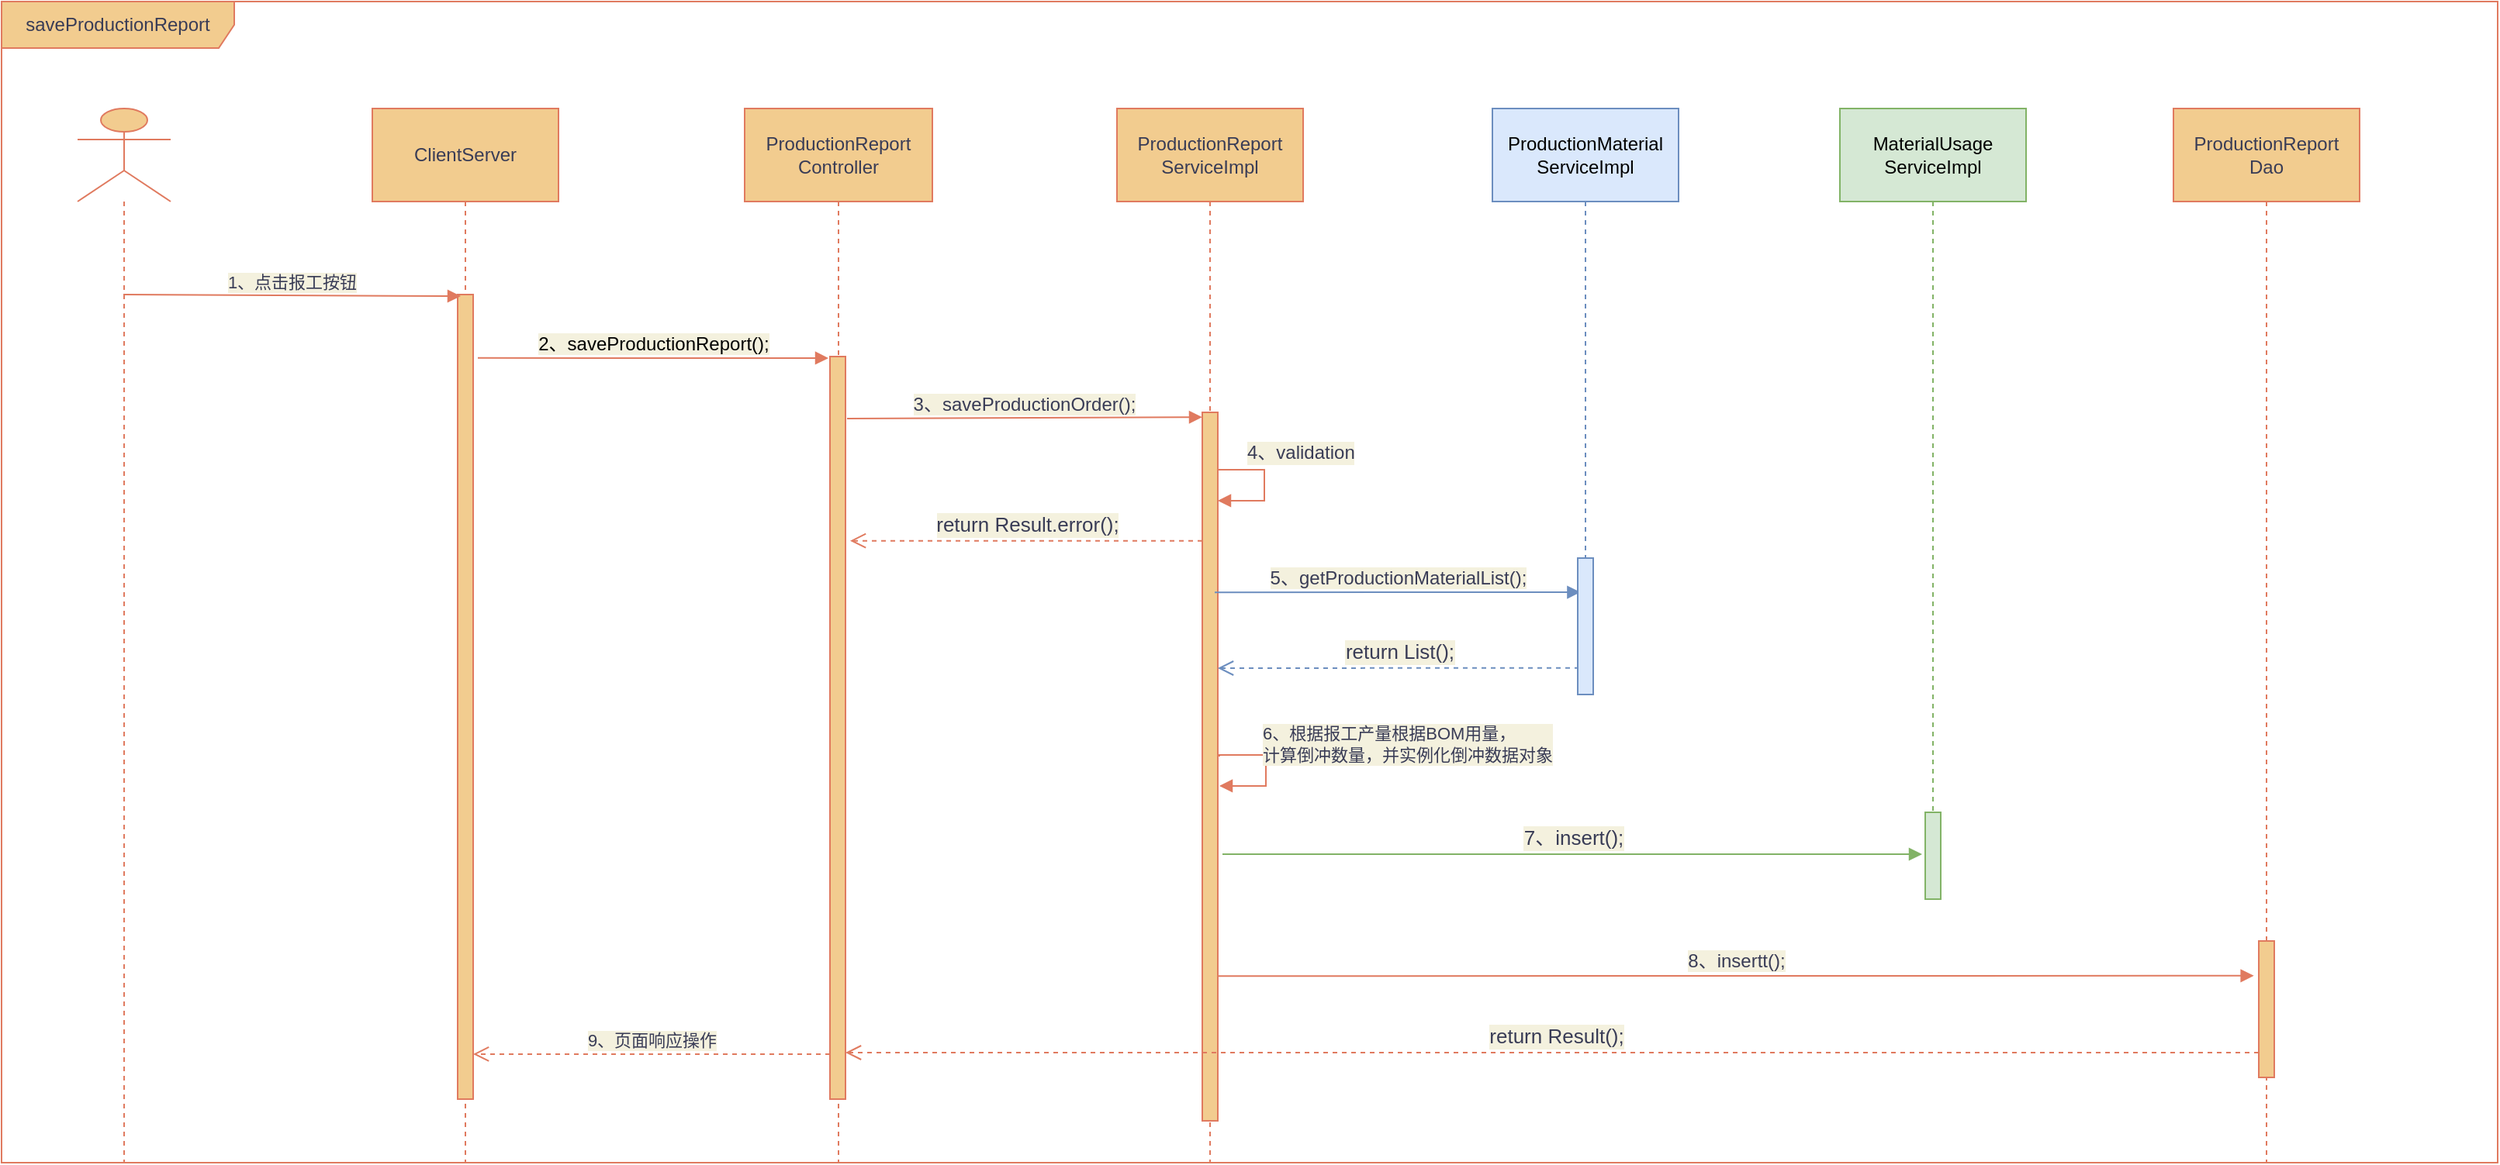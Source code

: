 <mxfile version="23.1.1" type="github" pages="3">
  <diagram name="报工" id="zWo01hbF4b2UpFMgGe-W">
    <mxGraphModel dx="1434" dy="772" grid="0" gridSize="10" guides="1" tooltips="1" connect="1" arrows="1" fold="1" page="1" pageScale="1" pageWidth="2336" pageHeight="1654" math="0" shadow="0">
      <root>
        <mxCell id="0" />
        <mxCell id="1" parent="0" />
        <mxCell id="HvC52o_Bk-lvO4FOrLRo-1" value="saveProductionReport" style="shape=umlFrame;whiteSpace=wrap;html=1;width=150;height=30;fillColor=#F2CC8F;strokeColor=#E07A5F;fontColor=#393C56;" parent="1" vertex="1">
          <mxGeometry x="160" y="131" width="1609" height="749" as="geometry" />
        </mxCell>
        <mxCell id="HvC52o_Bk-lvO4FOrLRo-2" value="" style="shape=umlLifeline;participant=umlActor;perimeter=lifelinePerimeter;whiteSpace=wrap;html=1;container=1;collapsible=0;recursiveResize=0;verticalAlign=top;spacingTop=36;outlineConnect=0;size=60;fillColor=#F2CC8F;strokeColor=#E07A5F;fontColor=#393C56;" parent="1" vertex="1">
          <mxGeometry x="209" y="200" width="60" height="680" as="geometry" />
        </mxCell>
        <mxCell id="HvC52o_Bk-lvO4FOrLRo-3" value="ClientServer" style="shape=umlLifeline;perimeter=lifelinePerimeter;whiteSpace=wrap;html=1;container=1;collapsible=0;recursiveResize=0;outlineConnect=0;size=60;fillColor=#F2CC8F;strokeColor=#E07A5F;fontColor=#393C56;" parent="1" vertex="1">
          <mxGeometry x="399" y="200" width="120" height="680" as="geometry" />
        </mxCell>
        <mxCell id="HvC52o_Bk-lvO4FOrLRo-4" value="" style="html=1;points=[];perimeter=orthogonalPerimeter;fillColor=#F2CC8F;strokeColor=#E07A5F;fontColor=#393C56;" parent="HvC52o_Bk-lvO4FOrLRo-3" vertex="1">
          <mxGeometry x="55" y="120" width="10" height="519" as="geometry" />
        </mxCell>
        <mxCell id="HvC52o_Bk-lvO4FOrLRo-5" value="ProductionReport&lt;br&gt;ServiceImpl" style="shape=umlLifeline;perimeter=lifelinePerimeter;whiteSpace=wrap;html=1;container=1;collapsible=0;recursiveResize=0;outlineConnect=0;size=60;fillColor=#F2CC8F;strokeColor=#E07A5F;fontColor=#393C56;" parent="1" vertex="1">
          <mxGeometry x="879" y="200" width="120" height="680" as="geometry" />
        </mxCell>
        <mxCell id="HvC52o_Bk-lvO4FOrLRo-6" value="" style="html=1;points=[];perimeter=orthogonalPerimeter;fillColor=#F2CC8F;strokeColor=#E07A5F;fontColor=#393C56;" parent="HvC52o_Bk-lvO4FOrLRo-5" vertex="1">
          <mxGeometry x="55" y="196" width="10" height="457" as="geometry" />
        </mxCell>
        <mxCell id="HvC52o_Bk-lvO4FOrLRo-7" value="&lt;font style=&quot;font-size: 12px;&quot;&gt;4、validation&lt;/font&gt;" style="edgeStyle=orthogonalEdgeStyle;html=1;align=left;spacingLeft=2;endArrow=block;rounded=0;entryX=1;entryY=0.111;entryDx=0;entryDy=0;entryPerimeter=0;labelBackgroundColor=#F4F1DE;strokeColor=#E07A5F;fontColor=#393C56;" parent="HvC52o_Bk-lvO4FOrLRo-5" edge="1">
          <mxGeometry x="-0.62" y="11" relative="1" as="geometry">
            <mxPoint x="65" y="234" as="sourcePoint" />
            <Array as="points">
              <mxPoint x="65" y="233" />
              <mxPoint x="95" y="233" />
              <mxPoint x="95" y="253" />
            </Array>
            <mxPoint x="65" y="252.96" as="targetPoint" />
            <mxPoint as="offset" />
          </mxGeometry>
        </mxCell>
        <mxCell id="HvC52o_Bk-lvO4FOrLRo-8" value="ProductionReport&lt;br&gt;Controller" style="shape=umlLifeline;perimeter=lifelinePerimeter;whiteSpace=wrap;html=1;container=1;collapsible=0;recursiveResize=0;outlineConnect=0;size=60;fillColor=#F2CC8F;strokeColor=#E07A5F;fontColor=#393C56;" parent="1" vertex="1">
          <mxGeometry x="639" y="200" width="121" height="680" as="geometry" />
        </mxCell>
        <mxCell id="HvC52o_Bk-lvO4FOrLRo-9" value="" style="html=1;points=[];perimeter=orthogonalPerimeter;fillColor=#F2CC8F;strokeColor=#E07A5F;fontColor=#393C56;" parent="HvC52o_Bk-lvO4FOrLRo-8" vertex="1">
          <mxGeometry x="55" y="160" width="10" height="479" as="geometry" />
        </mxCell>
        <mxCell id="HvC52o_Bk-lvO4FOrLRo-10" value="1、点击报工按钮" style="html=1;verticalAlign=bottom;endArrow=block;rounded=0;entryX=0.2;entryY=0.002;entryDx=0;entryDy=0;entryPerimeter=0;labelBackgroundColor=#F4F1DE;strokeColor=#E07A5F;fontColor=#393C56;" parent="1" edge="1">
          <mxGeometry width="80" relative="1" as="geometry">
            <mxPoint x="238.5" y="320" as="sourcePoint" />
            <mxPoint x="456" y="321.038" as="targetPoint" />
            <Array as="points" />
          </mxGeometry>
        </mxCell>
        <mxCell id="HvC52o_Bk-lvO4FOrLRo-11" value="&lt;span style=&quot;color: rgb(0, 0, 0); font-family: Helvetica; font-style: normal; font-variant-ligatures: normal; font-variant-caps: normal; font-weight: 400; letter-spacing: normal; orphans: 2; text-align: left; text-indent: 0px; text-transform: none; widows: 2; word-spacing: 0px; -webkit-text-stroke-width: 0px; text-decoration-thickness: initial; text-decoration-style: initial; text-decoration-color: initial; float: none; background-color: rgb(244, 241, 222); display: inline !important;&quot;&gt;&lt;font style=&quot;font-size: 12px;&quot;&gt;2、saveProductionReport();&lt;/font&gt;&lt;/span&gt;" style="html=1;verticalAlign=bottom;endArrow=block;entryX=0;entryY=0;rounded=0;exitX=1.4;exitY=0.154;exitDx=0;exitDy=0;exitPerimeter=0;labelBackgroundColor=#F4F1DE;strokeColor=#E07A5F;fontColor=#393C56;" parent="1" edge="1">
          <mxGeometry relative="1" as="geometry">
            <mxPoint x="467" y="360.926" as="sourcePoint" />
            <mxPoint x="693" y="361.0" as="targetPoint" />
          </mxGeometry>
        </mxCell>
        <mxCell id="HvC52o_Bk-lvO4FOrLRo-12" value="&lt;font style=&quot;font-size: 13px;&quot;&gt;return Result.error();&lt;/font&gt;" style="html=1;verticalAlign=bottom;endArrow=open;dashed=1;endSize=8;rounded=0;entryX=1.3;entryY=0.47;entryDx=0;entryDy=0;entryPerimeter=0;labelBackgroundColor=#F4F1DE;strokeColor=#E07A5F;fontColor=#393C56;" parent="1" edge="1">
          <mxGeometry x="-0.004" relative="1" as="geometry">
            <mxPoint x="707" y="478.86" as="targetPoint" />
            <mxPoint x="934" y="478.86" as="sourcePoint" />
            <mxPoint as="offset" />
          </mxGeometry>
        </mxCell>
        <mxCell id="HvC52o_Bk-lvO4FOrLRo-13" value="&lt;font style=&quot;font-size: 12px;&quot;&gt;3、saveProductionOrder();&lt;/font&gt;" style="html=1;verticalAlign=bottom;endArrow=block;rounded=0;entryX=0;entryY=0.013;entryDx=0;entryDy=0;entryPerimeter=0;exitX=1.1;exitY=0.293;exitDx=0;exitDy=0;exitPerimeter=0;labelBackgroundColor=#F4F1DE;strokeColor=#E07A5F;fontColor=#393C56;" parent="1" edge="1">
          <mxGeometry width="80" relative="1" as="geometry">
            <mxPoint x="705" y="400.034" as="sourcePoint" />
            <mxPoint x="934" y="399.093" as="targetPoint" />
          </mxGeometry>
        </mxCell>
        <mxCell id="HvC52o_Bk-lvO4FOrLRo-14" value="ProductionReport&lt;br&gt;Dao" style="shape=umlLifeline;perimeter=lifelinePerimeter;whiteSpace=wrap;html=1;container=1;collapsible=0;recursiveResize=0;outlineConnect=0;size=60;fillColor=#F2CC8F;strokeColor=#E07A5F;fontColor=#393C56;" parent="1" vertex="1">
          <mxGeometry x="1560" y="200" width="120" height="680" as="geometry" />
        </mxCell>
        <mxCell id="HvC52o_Bk-lvO4FOrLRo-15" value="" style="html=1;points=[];perimeter=orthogonalPerimeter;fillColor=#F2CC8F;strokeColor=#E07A5F;fontColor=#393C56;" parent="HvC52o_Bk-lvO4FOrLRo-14" vertex="1">
          <mxGeometry x="55" y="537" width="10" height="88" as="geometry" />
        </mxCell>
        <mxCell id="HvC52o_Bk-lvO4FOrLRo-31" value="&lt;font style=&quot;font-size: 13px;&quot;&gt;return Result();&lt;/font&gt;" style="html=1;verticalAlign=bottom;endArrow=open;dashed=1;endSize=8;rounded=0;labelBackgroundColor=#F4F1DE;strokeColor=#E07A5F;fontColor=#393C56;" parent="HvC52o_Bk-lvO4FOrLRo-14" target="HvC52o_Bk-lvO4FOrLRo-9" edge="1">
          <mxGeometry x="-0.004" relative="1" as="geometry">
            <mxPoint x="-172" y="609.0" as="targetPoint" />
            <mxPoint x="55" y="609.0" as="sourcePoint" />
            <mxPoint as="offset" />
          </mxGeometry>
        </mxCell>
        <mxCell id="HvC52o_Bk-lvO4FOrLRo-18" value="9、页面响应操作" style="html=1;verticalAlign=bottom;endArrow=open;dashed=1;endSize=8;rounded=0;exitX=0;exitY=0.979;exitDx=0;exitDy=0;exitPerimeter=0;labelBackgroundColor=#F4F1DE;strokeColor=#E07A5F;fontColor=#393C56;" parent="1" edge="1">
          <mxGeometry relative="1" as="geometry">
            <mxPoint x="694" y="809.97" as="sourcePoint" />
            <mxPoint x="464" y="809.97" as="targetPoint" />
          </mxGeometry>
        </mxCell>
        <mxCell id="HvC52o_Bk-lvO4FOrLRo-19" value="ProductionMaterial&lt;br&gt;ServiceImpl" style="shape=umlLifeline;perimeter=lifelinePerimeter;whiteSpace=wrap;html=1;container=1;collapsible=0;recursiveResize=0;outlineConnect=0;size=60;fillColor=#dae8fc;strokeColor=#6c8ebf;" parent="1" vertex="1">
          <mxGeometry x="1121" y="200" width="120" height="370" as="geometry" />
        </mxCell>
        <mxCell id="HvC52o_Bk-lvO4FOrLRo-21" value="&lt;font style=&quot;font-size: 12px;&quot;&gt;5、getProductionMaterialList();&lt;/font&gt;" style="html=1;verticalAlign=bottom;endArrow=block;rounded=0;entryX=0.171;entryY=0.25;entryDx=0;entryDy=0;entryPerimeter=0;exitX=0.6;exitY=0.481;exitDx=0;exitDy=0;exitPerimeter=0;labelBackgroundColor=#F4F1DE;strokeColor=#6c8ebf;fontColor=#393C56;fillColor=#dae8fc;" parent="1" target="HvC52o_Bk-lvO4FOrLRo-28" edge="1">
          <mxGeometry width="80" relative="1" as="geometry">
            <mxPoint x="942" y="512.098" as="sourcePoint" />
            <mxPoint x="1181" y="512.003" as="targetPoint" />
          </mxGeometry>
        </mxCell>
        <mxCell id="HvC52o_Bk-lvO4FOrLRo-22" value="&lt;font style=&quot;font-size: 13px;&quot;&gt;return List();&lt;/font&gt;" style="html=1;verticalAlign=bottom;endArrow=open;dashed=1;endSize=8;rounded=0;labelBackgroundColor=#F4F1DE;strokeColor=#6c8ebf;fontColor=#393C56;fillColor=#dae8fc;exitX=0.1;exitY=0.805;exitDx=0;exitDy=0;exitPerimeter=0;" parent="1" source="HvC52o_Bk-lvO4FOrLRo-28" edge="1">
          <mxGeometry x="-0.004" relative="1" as="geometry">
            <mxPoint x="944" y="561" as="targetPoint" />
            <mxPoint x="1180" y="560.0" as="sourcePoint" />
            <mxPoint as="offset" />
          </mxGeometry>
        </mxCell>
        <mxCell id="HvC52o_Bk-lvO4FOrLRo-25" value="6、根据报工产量根据BOM用量，&lt;br&gt;计算倒冲数量，并实例化倒冲数据对象" style="edgeStyle=orthogonalEdgeStyle;html=1;align=left;spacingLeft=2;endArrow=block;rounded=0;entryX=1;entryY=0.111;entryDx=0;entryDy=0;entryPerimeter=0;labelBackgroundColor=#F4F1DE;strokeColor=#E07A5F;fontColor=#393C56;" parent="1" edge="1">
          <mxGeometry x="-0.383" y="7" relative="1" as="geometry">
            <mxPoint x="945" y="618" as="sourcePoint" />
            <Array as="points">
              <mxPoint x="945" y="617" />
              <mxPoint x="975" y="617" />
              <mxPoint x="975" y="637" />
            </Array>
            <mxPoint x="945" y="636.96" as="targetPoint" />
            <mxPoint as="offset" />
          </mxGeometry>
        </mxCell>
        <mxCell id="HvC52o_Bk-lvO4FOrLRo-26" value="MaterialUsage&lt;br&gt;ServiceImpl" style="shape=umlLifeline;perimeter=lifelinePerimeter;whiteSpace=wrap;html=1;container=1;collapsible=0;recursiveResize=0;outlineConnect=0;size=60;fillColor=#d5e8d4;strokeColor=#82b366;" parent="1" vertex="1">
          <mxGeometry x="1345" y="200" width="120" height="508" as="geometry" />
        </mxCell>
        <mxCell id="HvC52o_Bk-lvO4FOrLRo-29" value="" style="html=1;points=[];perimeter=orthogonalPerimeter;fillColor=#d5e8d4;strokeColor=#82b366;" parent="HvC52o_Bk-lvO4FOrLRo-26" vertex="1">
          <mxGeometry x="55" y="454" width="10" height="56" as="geometry" />
        </mxCell>
        <mxCell id="HvC52o_Bk-lvO4FOrLRo-27" value="&lt;font style=&quot;font-size: 13px;&quot;&gt;7、insert();&lt;/font&gt;" style="html=1;verticalAlign=bottom;endArrow=block;rounded=0;labelBackgroundColor=#F4F1DE;strokeColor=#82b366;fontColor=#393C56;fillColor=#d5e8d4;" parent="1" edge="1">
          <mxGeometry x="0.001" width="80" relative="1" as="geometry">
            <mxPoint x="947" y="681" as="sourcePoint" />
            <mxPoint x="1398" y="681" as="targetPoint" />
            <mxPoint as="offset" />
          </mxGeometry>
        </mxCell>
        <mxCell id="HvC52o_Bk-lvO4FOrLRo-28" value="" style="html=1;points=[];perimeter=orthogonalPerimeter;fillColor=#dae8fc;strokeColor=#6c8ebf;" parent="1" vertex="1">
          <mxGeometry x="1176" y="490" width="10" height="88" as="geometry" />
        </mxCell>
        <mxCell id="HvC52o_Bk-lvO4FOrLRo-30" value="&lt;font style=&quot;font-size: 12px;&quot;&gt;8、insertt();&lt;/font&gt;" style="html=1;verticalAlign=bottom;endArrow=block;rounded=0;entryX=-0.318;entryY=0.277;entryDx=0;entryDy=0;entryPerimeter=0;exitX=0.959;exitY=0.8;exitDx=0;exitDy=0;exitPerimeter=0;labelBackgroundColor=#F4F1DE;strokeColor=#E07A5F;fontColor=#393C56;" parent="1" edge="1">
          <mxGeometry width="80" relative="1" as="geometry">
            <mxPoint x="943.59" y="759.6" as="sourcePoint" />
            <mxPoint x="1611.82" y="759.376" as="targetPoint" />
          </mxGeometry>
        </mxCell>
      </root>
    </mxGraphModel>
  </diagram>
  <diagram id="rwTTvEv679dInaB4qkXv" name="线边仓入库">
    <mxGraphModel dx="1434" dy="772" grid="0" gridSize="10" guides="1" tooltips="1" connect="1" arrows="1" fold="1" page="1" pageScale="1" pageWidth="2336" pageHeight="1654" math="0" shadow="0">
      <root>
        <mxCell id="0" />
        <mxCell id="1" parent="0" />
        <mxCell id="g37fZ350pJpTM_yHfSLt-18" value="mterialUsageCreate" style="shape=umlFrame;whiteSpace=wrap;html=1;width=150;height=30;fillColor=#F2CC8F;strokeColor=#E07A5F;fontColor=#393C56;" vertex="1" parent="1">
          <mxGeometry x="160" y="160" width="1360" height="720" as="geometry" />
        </mxCell>
        <mxCell id="g37fZ350pJpTM_yHfSLt-1" value="" style="shape=umlLifeline;participant=umlActor;perimeter=lifelinePerimeter;whiteSpace=wrap;html=1;container=1;collapsible=0;recursiveResize=0;verticalAlign=top;spacingTop=36;outlineConnect=0;size=60;fillColor=#F2CC8F;strokeColor=#E07A5F;fontColor=#393C56;" vertex="1" parent="1">
          <mxGeometry x="209" y="200" width="60" height="680" as="geometry" />
        </mxCell>
        <mxCell id="g37fZ350pJpTM_yHfSLt-2" value="ClientServer" style="shape=umlLifeline;perimeter=lifelinePerimeter;whiteSpace=wrap;html=1;container=1;collapsible=0;recursiveResize=0;outlineConnect=0;size=60;fillColor=#F2CC8F;strokeColor=#E07A5F;fontColor=#393C56;" vertex="1" parent="1">
          <mxGeometry x="399" y="200" width="120" height="680" as="geometry" />
        </mxCell>
        <mxCell id="g37fZ350pJpTM_yHfSLt-3" value="" style="html=1;points=[];perimeter=orthogonalPerimeter;fillColor=#F2CC8F;strokeColor=#E07A5F;fontColor=#393C56;" vertex="1" parent="g37fZ350pJpTM_yHfSLt-2">
          <mxGeometry x="55" y="120" width="10" height="519" as="geometry" />
        </mxCell>
        <mxCell id="g37fZ350pJpTM_yHfSLt-4" value="MterialUsage&lt;br&gt;ServiceImpl" style="shape=umlLifeline;perimeter=lifelinePerimeter;whiteSpace=wrap;html=1;container=1;collapsible=0;recursiveResize=0;outlineConnect=0;size=60;fillColor=#F2CC8F;strokeColor=#E07A5F;fontColor=#393C56;" vertex="1" parent="1">
          <mxGeometry x="879" y="200" width="120" height="680" as="geometry" />
        </mxCell>
        <mxCell id="g37fZ350pJpTM_yHfSLt-5" value="" style="html=1;points=[];perimeter=orthogonalPerimeter;fillColor=#F2CC8F;strokeColor=#E07A5F;fontColor=#393C56;" vertex="1" parent="g37fZ350pJpTM_yHfSLt-4">
          <mxGeometry x="55" y="240" width="10" height="306" as="geometry" />
        </mxCell>
        <mxCell id="g37fZ350pJpTM_yHfSLt-7" value="MterialUsage&lt;br&gt;Controller" style="shape=umlLifeline;perimeter=lifelinePerimeter;whiteSpace=wrap;html=1;container=1;collapsible=0;recursiveResize=0;outlineConnect=0;size=60;fillColor=#F2CC8F;strokeColor=#E07A5F;fontColor=#393C56;" vertex="1" parent="1">
          <mxGeometry x="639" y="200" width="121" height="680" as="geometry" />
        </mxCell>
        <mxCell id="g37fZ350pJpTM_yHfSLt-8" value="" style="html=1;points=[];perimeter=orthogonalPerimeter;fillColor=#F2CC8F;strokeColor=#E07A5F;fontColor=#393C56;" vertex="1" parent="g37fZ350pJpTM_yHfSLt-7">
          <mxGeometry x="55" y="170" width="10" height="440" as="geometry" />
        </mxCell>
        <mxCell id="g37fZ350pJpTM_yHfSLt-9" value="1、选择线边仓入库，提交" style="html=1;verticalAlign=bottom;endArrow=block;rounded=0;entryX=0;entryY=0.008;entryDx=0;entryDy=0;entryPerimeter=0;labelBackgroundColor=#F4F1DE;strokeColor=#E07A5F;fontColor=#393C56;" edge="1" parent="1" target="g37fZ350pJpTM_yHfSLt-3">
          <mxGeometry width="80" relative="1" as="geometry">
            <mxPoint x="238.5" y="323" as="sourcePoint" />
            <mxPoint x="456" y="324.038" as="targetPoint" />
            <Array as="points" />
          </mxGeometry>
        </mxCell>
        <mxCell id="g37fZ350pJpTM_yHfSLt-10" value="&lt;span style=&quot;color: rgb(0, 0, 0); font-family: Helvetica; font-size: 11px; font-style: normal; font-variant-ligatures: normal; font-variant-caps: normal; font-weight: 400; letter-spacing: normal; orphans: 2; text-align: left; text-indent: 0px; text-transform: none; widows: 2; word-spacing: 0px; -webkit-text-stroke-width: 0px; text-decoration-thickness: initial; text-decoration-style: initial; text-decoration-color: initial; float: none; display: inline !important; background-color: rgb(244, 241, 222);&quot;&gt;2、mterialUsageCreate();&lt;/span&gt;" style="html=1;verticalAlign=bottom;endArrow=block;entryX=0;entryY=0;rounded=0;labelBackgroundColor=#F4F1DE;strokeColor=#E07A5F;fontColor=#393C56;exitX=0.9;exitY=0.131;exitDx=0;exitDy=0;exitPerimeter=0;" edge="1" parent="1">
          <mxGeometry relative="1" as="geometry">
            <mxPoint x="463" y="398.989" as="sourcePoint" />
            <mxPoint x="693" y="400.0" as="targetPoint" />
          </mxGeometry>
        </mxCell>
        <mxCell id="g37fZ350pJpTM_yHfSLt-12" value="3、mterialUsageCreate();" style="html=1;verticalAlign=bottom;endArrow=block;rounded=0;entryX=0;entryY=0.013;entryDx=0;entryDy=0;entryPerimeter=0;exitX=1.1;exitY=0.293;exitDx=0;exitDy=0;exitPerimeter=0;labelBackgroundColor=#F4F1DE;strokeColor=#E07A5F;fontColor=#393C56;" edge="1" parent="1">
          <mxGeometry width="80" relative="1" as="geometry">
            <mxPoint x="705" y="480.034" as="sourcePoint" />
            <mxPoint x="934" y="479.093" as="targetPoint" />
          </mxGeometry>
        </mxCell>
        <mxCell id="g37fZ350pJpTM_yHfSLt-13" value="MterialUsage&lt;br&gt;Dao" style="shape=umlLifeline;perimeter=lifelinePerimeter;whiteSpace=wrap;html=1;container=1;collapsible=0;recursiveResize=0;outlineConnect=0;size=60;fillColor=#F2CC8F;strokeColor=#E07A5F;fontColor=#393C56;" vertex="1" parent="1">
          <mxGeometry x="1360" y="200" width="120" height="680" as="geometry" />
        </mxCell>
        <mxCell id="g37fZ350pJpTM_yHfSLt-14" value="" style="html=1;points=[];perimeter=orthogonalPerimeter;fillColor=#F2CC8F;strokeColor=#E07A5F;fontColor=#393C56;" vertex="1" parent="g37fZ350pJpTM_yHfSLt-13">
          <mxGeometry x="55" y="354" width="10" height="190" as="geometry" />
        </mxCell>
        <mxCell id="g37fZ350pJpTM_yHfSLt-15" value="4、生成入库记录&lt;div style=&quot;text-align: left;&quot;&gt;&lt;/div&gt;" style="html=1;verticalAlign=bottom;endArrow=block;rounded=0;entryX=0;entryY=0;entryDx=0;entryDy=0;entryPerimeter=0;labelBackgroundColor=#F4F1DE;strokeColor=#6c8ebf;fontColor=#393C56;fillColor=#dae8fc;" edge="1" parent="1">
          <mxGeometry width="80" relative="1" as="geometry">
            <mxPoint x="944" y="548" as="sourcePoint" />
            <mxPoint x="1174" y="548" as="targetPoint" />
          </mxGeometry>
        </mxCell>
        <mxCell id="g37fZ350pJpTM_yHfSLt-16" value="6、return Result();" style="html=1;verticalAlign=bottom;endArrow=open;dashed=1;endSize=8;rounded=0;align=left;labelBackgroundColor=#F4F1DE;strokeColor=#E07A5F;fontColor=#393C56;exitX=-0.2;exitY=0.911;exitDx=0;exitDy=0;exitPerimeter=0;entryX=1.1;entryY=0.814;entryDx=0;entryDy=0;entryPerimeter=0;" edge="1" parent="1" source="g37fZ350pJpTM_yHfSLt-14" target="g37fZ350pJpTM_yHfSLt-8">
          <mxGeometry x="0.41" relative="1" as="geometry">
            <mxPoint x="1172" y="706" as="sourcePoint" />
            <mxPoint x="704" y="706" as="targetPoint" />
            <mxPoint as="offset" />
          </mxGeometry>
        </mxCell>
        <mxCell id="g37fZ350pJpTM_yHfSLt-17" value="7、页面响应操作" style="html=1;verticalAlign=bottom;endArrow=open;dashed=1;endSize=8;rounded=0;exitX=0;exitY=0.979;exitDx=0;exitDy=0;exitPerimeter=0;labelBackgroundColor=#F4F1DE;strokeColor=#E07A5F;fontColor=#393C56;" edge="1" parent="1">
          <mxGeometry relative="1" as="geometry">
            <mxPoint x="694" y="746.97" as="sourcePoint" />
            <mxPoint x="464" y="746.97" as="targetPoint" />
          </mxGeometry>
        </mxCell>
        <mxCell id="2pZJSCO9I7hHxK6pCvQd-1" value="wms&lt;br&gt;InventoryApi" style="shape=umlLifeline;perimeter=lifelinePerimeter;whiteSpace=wrap;html=1;container=1;collapsible=0;recursiveResize=0;outlineConnect=0;size=60;fillColor=#dae8fc;strokeColor=#6c8ebf;" vertex="1" parent="1">
          <mxGeometry x="1120" y="200" width="120" height="360" as="geometry" />
        </mxCell>
        <mxCell id="2pZJSCO9I7hHxK6pCvQd-2" value="" style="html=1;points=[];perimeter=orthogonalPerimeter;fillColor=#dae8fc;strokeColor=#6c8ebf;" vertex="1" parent="2pZJSCO9I7hHxK6pCvQd-1">
          <mxGeometry x="55" y="330" width="10" height="40" as="geometry" />
        </mxCell>
        <mxCell id="2pZJSCO9I7hHxK6pCvQd-3" value="5、更新线边仓物料库存&lt;div style=&quot;text-align: left;&quot;&gt;&lt;/div&gt;" style="html=1;verticalAlign=bottom;endArrow=block;rounded=0;entryX=0.1;entryY=0.453;entryDx=0;entryDy=0;entryPerimeter=0;labelBackgroundColor=#F4F1DE;strokeColor=#E07A5F;fontColor=#393C56;exitX=0.6;exitY=0.59;exitDx=0;exitDy=0;exitPerimeter=0;" edge="1" parent="1">
          <mxGeometry width="80" relative="1" as="geometry">
            <mxPoint x="940" y="637" as="sourcePoint" />
            <mxPoint x="1416" y="636.07" as="targetPoint" />
          </mxGeometry>
        </mxCell>
      </root>
    </mxGraphModel>
  </diagram>
  <diagram id="OrasUBCycG_aWmoctQpk" name="第 3 页">
    <mxGraphModel dx="1434" dy="772" grid="0" gridSize="10" guides="1" tooltips="1" connect="1" arrows="1" fold="1" page="1" pageScale="1" pageWidth="2336" pageHeight="1654" math="0" shadow="0">
      <root>
        <mxCell id="0" />
        <mxCell id="1" parent="0" />
      </root>
    </mxGraphModel>
  </diagram>
</mxfile>
